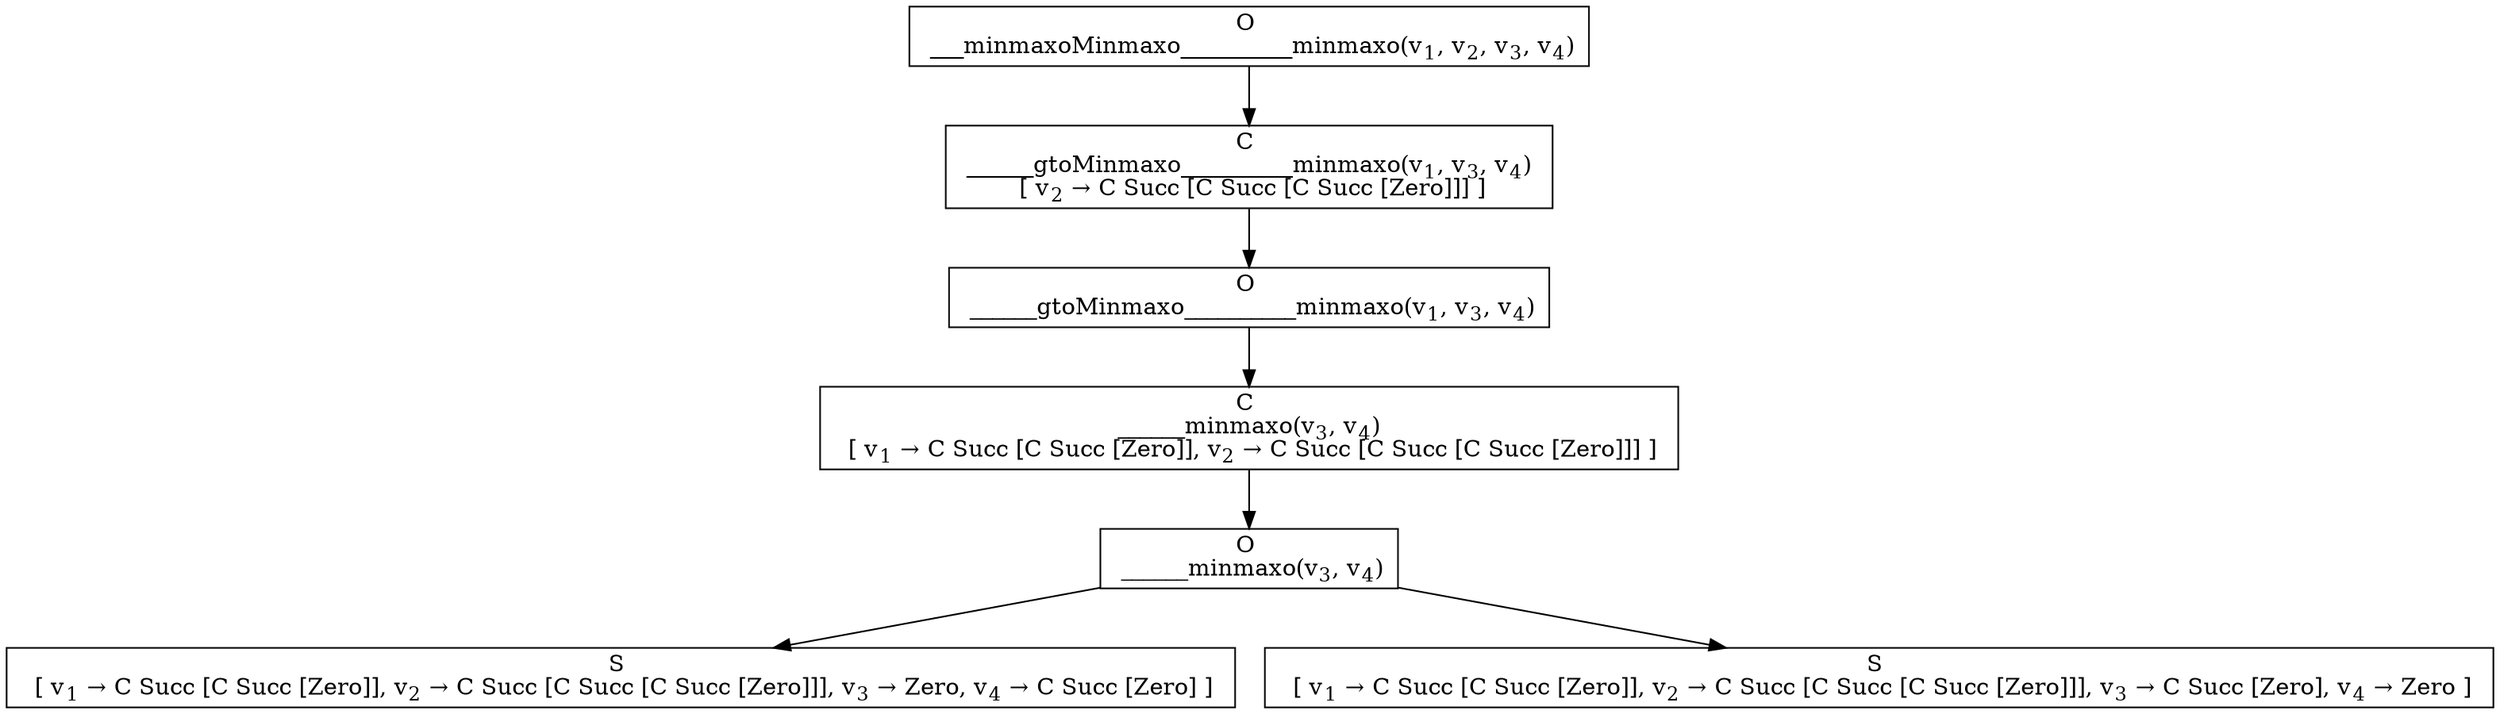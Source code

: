 digraph {
    graph [rankdir=TB
          ,bgcolor=transparent];
    node [shape=box
         ,fillcolor=white
         ,style=filled];
    0 [label=<O <BR/> ___minmaxoMinmaxo__________minmaxo(v<SUB>1</SUB>, v<SUB>2</SUB>, v<SUB>3</SUB>, v<SUB>4</SUB>)>];
    1 [label=<C <BR/> ______gtoMinmaxo__________minmaxo(v<SUB>1</SUB>, v<SUB>3</SUB>, v<SUB>4</SUB>) <BR/>  [ v<SUB>2</SUB> &rarr; C Succ [C Succ [C Succ [Zero]]] ] >];
    2 [label=<O <BR/> ______gtoMinmaxo__________minmaxo(v<SUB>1</SUB>, v<SUB>3</SUB>, v<SUB>4</SUB>)>];
    3 [label=<C <BR/> ______minmaxo(v<SUB>3</SUB>, v<SUB>4</SUB>) <BR/>  [ v<SUB>1</SUB> &rarr; C Succ [C Succ [Zero]], v<SUB>2</SUB> &rarr; C Succ [C Succ [C Succ [Zero]]] ] >];
    4 [label=<O <BR/> ______minmaxo(v<SUB>3</SUB>, v<SUB>4</SUB>)>];
    5 [label=<S <BR/>  [ v<SUB>1</SUB> &rarr; C Succ [C Succ [Zero]], v<SUB>2</SUB> &rarr; C Succ [C Succ [C Succ [Zero]]], v<SUB>3</SUB> &rarr; Zero, v<SUB>4</SUB> &rarr; C Succ [Zero] ] >];
    6 [label=<S <BR/>  [ v<SUB>1</SUB> &rarr; C Succ [C Succ [Zero]], v<SUB>2</SUB> &rarr; C Succ [C Succ [C Succ [Zero]]], v<SUB>3</SUB> &rarr; C Succ [Zero], v<SUB>4</SUB> &rarr; Zero ] >];
    0 -> 1 [label=""];
    1 -> 2 [label=""];
    2 -> 3 [label=""];
    3 -> 4 [label=""];
    4 -> 5 [label=""];
    4 -> 6 [label=""];
}